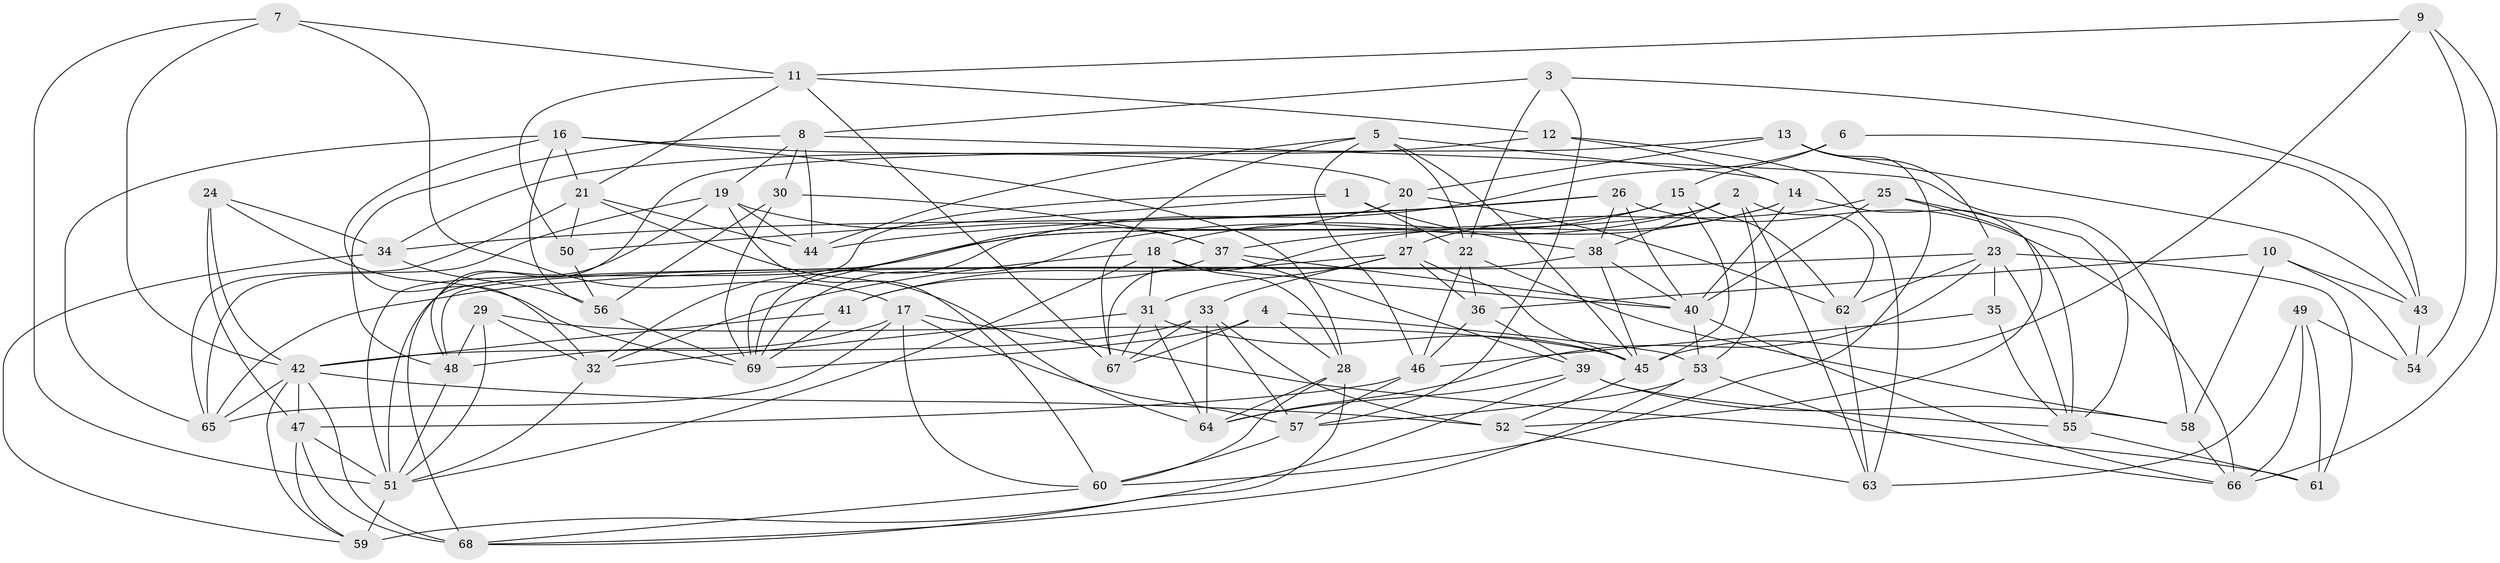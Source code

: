 // original degree distribution, {4: 1.0}
// Generated by graph-tools (version 1.1) at 2025/02/03/09/25 03:02:57]
// undirected, 69 vertices, 188 edges
graph export_dot {
graph [start="1"]
  node [color=gray90,style=filled];
  1;
  2;
  3;
  4;
  5;
  6;
  7;
  8;
  9;
  10;
  11;
  12;
  13;
  14;
  15;
  16;
  17;
  18;
  19;
  20;
  21;
  22;
  23;
  24;
  25;
  26;
  27;
  28;
  29;
  30;
  31;
  32;
  33;
  34;
  35;
  36;
  37;
  38;
  39;
  40;
  41;
  42;
  43;
  44;
  45;
  46;
  47;
  48;
  49;
  50;
  51;
  52;
  53;
  54;
  55;
  56;
  57;
  58;
  59;
  60;
  61;
  62;
  63;
  64;
  65;
  66;
  67;
  68;
  69;
  1 -- 22 [weight=1.0];
  1 -- 38 [weight=1.0];
  1 -- 50 [weight=1.0];
  1 -- 51 [weight=1.0];
  2 -- 38 [weight=1.0];
  2 -- 51 [weight=1.0];
  2 -- 53 [weight=1.0];
  2 -- 62 [weight=1.0];
  2 -- 63 [weight=1.0];
  2 -- 69 [weight=1.0];
  3 -- 8 [weight=1.0];
  3 -- 22 [weight=1.0];
  3 -- 43 [weight=1.0];
  3 -- 57 [weight=1.0];
  4 -- 28 [weight=1.0];
  4 -- 53 [weight=1.0];
  4 -- 67 [weight=1.0];
  4 -- 69 [weight=1.0];
  5 -- 14 [weight=1.0];
  5 -- 22 [weight=1.0];
  5 -- 44 [weight=1.0];
  5 -- 45 [weight=1.0];
  5 -- 46 [weight=1.0];
  5 -- 67 [weight=1.0];
  6 -- 15 [weight=2.0];
  6 -- 43 [weight=1.0];
  6 -- 69 [weight=1.0];
  7 -- 11 [weight=1.0];
  7 -- 17 [weight=1.0];
  7 -- 42 [weight=1.0];
  7 -- 51 [weight=1.0];
  8 -- 19 [weight=1.0];
  8 -- 30 [weight=1.0];
  8 -- 44 [weight=1.0];
  8 -- 48 [weight=1.0];
  8 -- 58 [weight=1.0];
  9 -- 11 [weight=1.0];
  9 -- 45 [weight=1.0];
  9 -- 54 [weight=1.0];
  9 -- 66 [weight=1.0];
  10 -- 36 [weight=2.0];
  10 -- 43 [weight=1.0];
  10 -- 54 [weight=1.0];
  10 -- 58 [weight=2.0];
  11 -- 12 [weight=1.0];
  11 -- 21 [weight=1.0];
  11 -- 50 [weight=1.0];
  11 -- 67 [weight=1.0];
  12 -- 14 [weight=1.0];
  12 -- 34 [weight=1.0];
  12 -- 63 [weight=1.0];
  13 -- 20 [weight=1.0];
  13 -- 23 [weight=2.0];
  13 -- 43 [weight=1.0];
  13 -- 48 [weight=1.0];
  13 -- 60 [weight=1.0];
  14 -- 37 [weight=1.0];
  14 -- 40 [weight=1.0];
  14 -- 55 [weight=1.0];
  14 -- 67 [weight=1.0];
  15 -- 18 [weight=1.0];
  15 -- 32 [weight=1.0];
  15 -- 45 [weight=1.0];
  15 -- 62 [weight=1.0];
  16 -- 20 [weight=1.0];
  16 -- 21 [weight=1.0];
  16 -- 28 [weight=1.0];
  16 -- 32 [weight=1.0];
  16 -- 56 [weight=1.0];
  16 -- 65 [weight=1.0];
  17 -- 48 [weight=1.0];
  17 -- 57 [weight=1.0];
  17 -- 60 [weight=1.0];
  17 -- 61 [weight=1.0];
  17 -- 65 [weight=1.0];
  18 -- 28 [weight=1.0];
  18 -- 31 [weight=1.0];
  18 -- 32 [weight=1.0];
  18 -- 40 [weight=1.0];
  18 -- 51 [weight=1.0];
  19 -- 37 [weight=1.0];
  19 -- 44 [weight=1.0];
  19 -- 60 [weight=1.0];
  19 -- 65 [weight=1.0];
  19 -- 68 [weight=1.0];
  20 -- 27 [weight=2.0];
  20 -- 62 [weight=1.0];
  20 -- 69 [weight=1.0];
  21 -- 44 [weight=2.0];
  21 -- 50 [weight=2.0];
  21 -- 64 [weight=1.0];
  21 -- 65 [weight=1.0];
  22 -- 36 [weight=1.0];
  22 -- 46 [weight=1.0];
  22 -- 58 [weight=1.0];
  23 -- 35 [weight=2.0];
  23 -- 55 [weight=1.0];
  23 -- 61 [weight=1.0];
  23 -- 62 [weight=2.0];
  23 -- 64 [weight=1.0];
  23 -- 65 [weight=1.0];
  24 -- 34 [weight=1.0];
  24 -- 42 [weight=1.0];
  24 -- 47 [weight=1.0];
  24 -- 69 [weight=1.0];
  25 -- 27 [weight=1.0];
  25 -- 40 [weight=1.0];
  25 -- 52 [weight=1.0];
  25 -- 55 [weight=1.0];
  26 -- 34 [weight=2.0];
  26 -- 38 [weight=1.0];
  26 -- 40 [weight=1.0];
  26 -- 44 [weight=1.0];
  26 -- 66 [weight=1.0];
  27 -- 31 [weight=1.0];
  27 -- 33 [weight=1.0];
  27 -- 36 [weight=1.0];
  27 -- 41 [weight=1.0];
  27 -- 45 [weight=1.0];
  28 -- 60 [weight=1.0];
  28 -- 64 [weight=1.0];
  28 -- 68 [weight=1.0];
  29 -- 32 [weight=1.0];
  29 -- 45 [weight=1.0];
  29 -- 48 [weight=1.0];
  29 -- 51 [weight=1.0];
  30 -- 37 [weight=1.0];
  30 -- 56 [weight=1.0];
  30 -- 69 [weight=1.0];
  31 -- 32 [weight=1.0];
  31 -- 45 [weight=1.0];
  31 -- 64 [weight=1.0];
  31 -- 67 [weight=1.0];
  32 -- 51 [weight=1.0];
  33 -- 42 [weight=1.0];
  33 -- 52 [weight=1.0];
  33 -- 57 [weight=1.0];
  33 -- 64 [weight=1.0];
  33 -- 67 [weight=1.0];
  34 -- 56 [weight=1.0];
  34 -- 59 [weight=1.0];
  35 -- 46 [weight=1.0];
  35 -- 55 [weight=1.0];
  36 -- 39 [weight=1.0];
  36 -- 46 [weight=1.0];
  37 -- 39 [weight=1.0];
  37 -- 40 [weight=1.0];
  37 -- 41 [weight=1.0];
  38 -- 40 [weight=1.0];
  38 -- 45 [weight=1.0];
  38 -- 48 [weight=1.0];
  39 -- 55 [weight=1.0];
  39 -- 58 [weight=1.0];
  39 -- 59 [weight=1.0];
  39 -- 64 [weight=1.0];
  40 -- 53 [weight=1.0];
  40 -- 66 [weight=1.0];
  41 -- 42 [weight=1.0];
  41 -- 69 [weight=1.0];
  42 -- 47 [weight=1.0];
  42 -- 52 [weight=2.0];
  42 -- 59 [weight=1.0];
  42 -- 65 [weight=1.0];
  42 -- 68 [weight=1.0];
  43 -- 54 [weight=2.0];
  45 -- 52 [weight=1.0];
  46 -- 47 [weight=1.0];
  46 -- 57 [weight=1.0];
  47 -- 51 [weight=1.0];
  47 -- 59 [weight=1.0];
  47 -- 68 [weight=1.0];
  48 -- 51 [weight=1.0];
  49 -- 54 [weight=2.0];
  49 -- 61 [weight=1.0];
  49 -- 63 [weight=2.0];
  49 -- 66 [weight=1.0];
  50 -- 56 [weight=2.0];
  51 -- 59 [weight=2.0];
  52 -- 63 [weight=1.0];
  53 -- 57 [weight=1.0];
  53 -- 66 [weight=1.0];
  53 -- 68 [weight=1.0];
  55 -- 61 [weight=1.0];
  56 -- 69 [weight=1.0];
  57 -- 60 [weight=1.0];
  58 -- 66 [weight=1.0];
  60 -- 68 [weight=1.0];
  62 -- 63 [weight=1.0];
}
